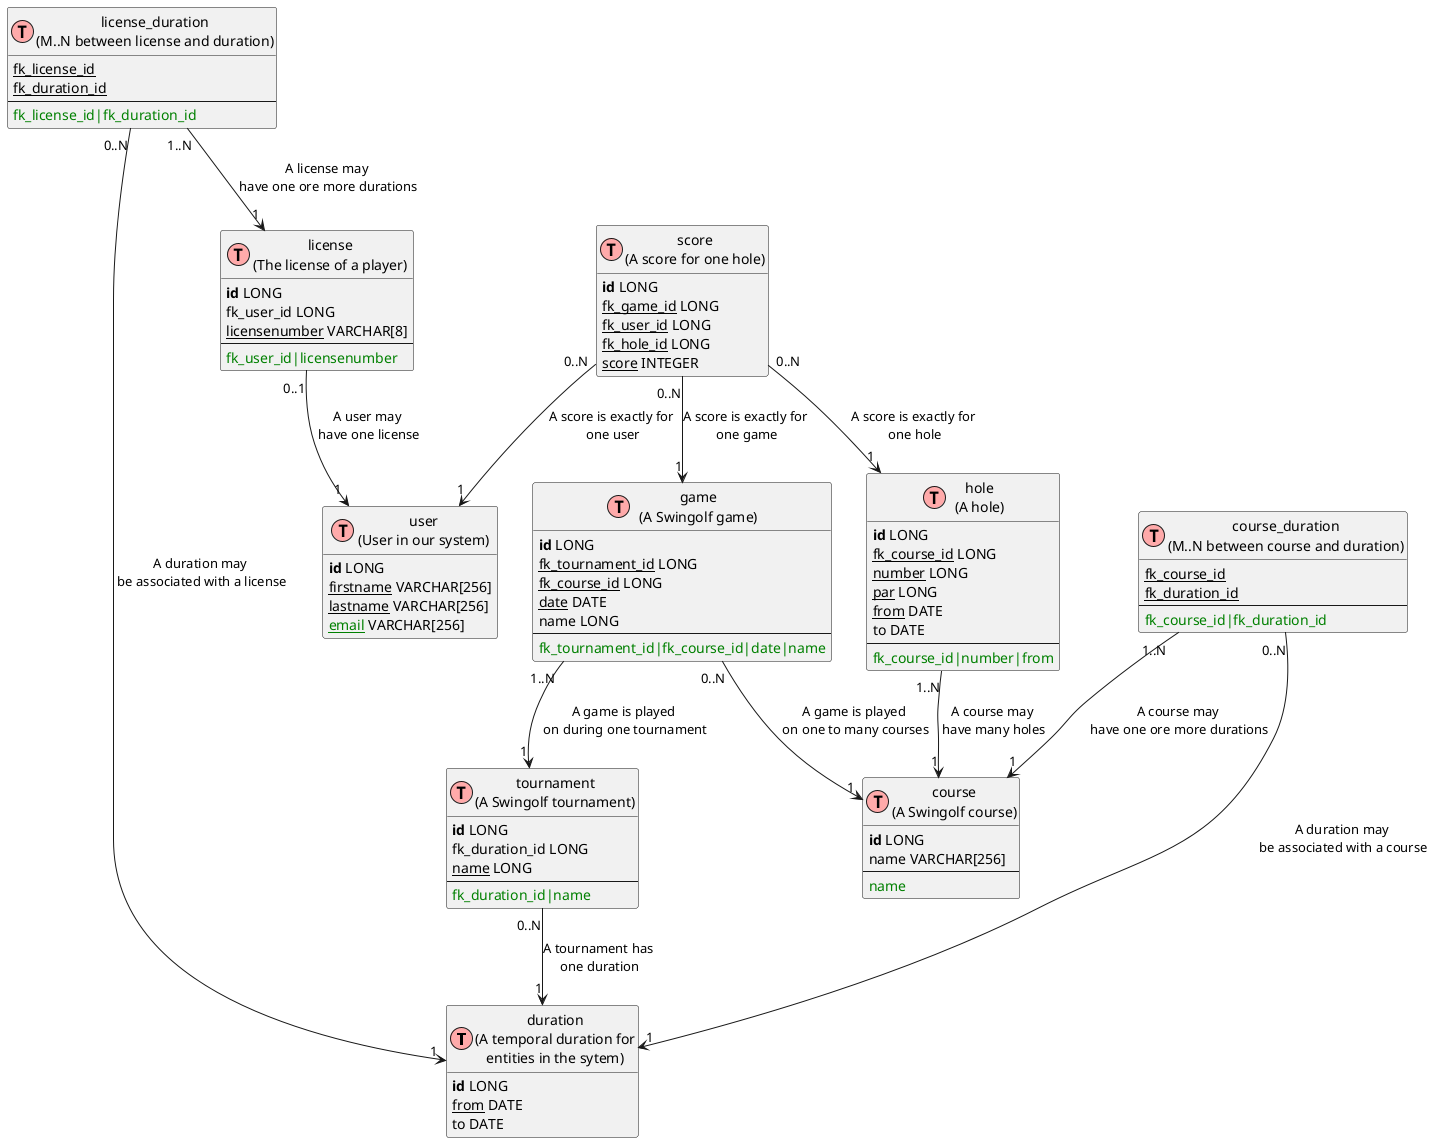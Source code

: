 @startuml
' uncomment the line below if you're using computer with a retina display
' skinparam dpi 300
!define Table(name,desc) class name as "desc" << (T,#FFAAAA) >>
' we use bold for primary key
' green color for unique
' and underscore for not_null
!define primary_key(x) <b>x</b>
!define unique(x) <color:green>x</color>
!define not_null(x) <u>x</u>
' other tags available:
' <i></i>
' <back:COLOR></color>, where color is a color name or html color code
' (#FFAACC)
' see: http://plantuml.com/classes.html#More
hide methods
hide stereotypes

' entities

Table(duration, "duration\n(A temporal duration for\nentities in the sytem)") {
    primary_key(id) LONG
    not_null(from) DATE
    to DATE
}

Table(user, "user\n(User in our system)") {
    primary_key(id) LONG
    not_null(firstname) VARCHAR[256]
    not_null(lastname) VARCHAR[256]
    unique(not_null(email)) VARCHAR[256]
}

Table(license, "license\n(The license of a player)") {
    primary_key(id) LONG
    fk_user_id LONG
    not_null(licensenumber) VARCHAR[8]
    ----
    unique(fk_user_id|licensenumber)
}
license "0..1" --> "1" user : "A user may\n have one license"

Table(license_duration, "license_duration\n(M..N between license and duration)") {
    not_null(fk_license_id)
    not_null(fk_duration_id)
    ----
    unique(fk_license_id|fk_duration_id)
}
license_duration "0..N" --> "1" duration: "A duration may\n be associated with a license"
license_duration "1..N" --> "1" license: "A license may\n have one ore more durations"


Table(course, "course\n(A Swingolf course)") {
    primary_key(id) LONG
    name VARCHAR[256]
    ----
    unique(name)
}

Table(course_duration, "course_duration\n(M..N between course and duration)") {
    not_null(fk_course_id)
    not_null(fk_duration_id)
    ----
    unique(fk_course_id|fk_duration_id)
}
course_duration "0..N" --> "1" duration: "A duration may\n be associated with a course"
course_duration "1..N" --> "1" course: "A course may\n have one ore more durations"

Table(hole, "hole\n(A hole)") {
    primary_key(id) LONG
    not_null(fk_course_id) LONG
    not_null(number) LONG
    not_null(par) LONG
    not_null(from) DATE
    to DATE
    ----
    unique(fk_course_id|number|from)
}
hole "1..N" --> "1" course : "A course may\n have many holes"

Table(tournament, "tournament\n(A Swingolf tournament)") {
    primary_key(id) LONG
    fk_duration_id LONG
    not_null(name) LONG
    ----
    unique(fk_duration_id|name)
}
tournament "0..N" --> "1" duration: "A tournament has\n one duration"

Table(game, "game\n(A Swingolf game)") {
    primary_key(id) LONG
    not_null(fk_tournament_id) LONG
    not_null(fk_course_id) LONG
    not_null(date) DATE
    name LONG
    ----
    unique(fk_tournament_id|fk_course_id|date|name)
}
game "0..N" --> "1" course : "A game is played\n on one to many courses"
game "1..N" --> "1" tournament : "A game is played\n on during one tournament"

Table(score, "score\n(A score for one hole)") {
    primary_key(id) LONG
    not_null(fk_game_id) LONG
    not_null(fk_user_id) LONG
    not_null(fk_hole_id) LONG
    not_null(score) INTEGER
}
score "0..N" --> "1" user : "A score is exactly for\n one user"
score "0..N" --> "1" game : "A score is exactly for\n one game"
score "0..N" --> "1" hole : "A score is exactly for\n one hole"
@enduml
